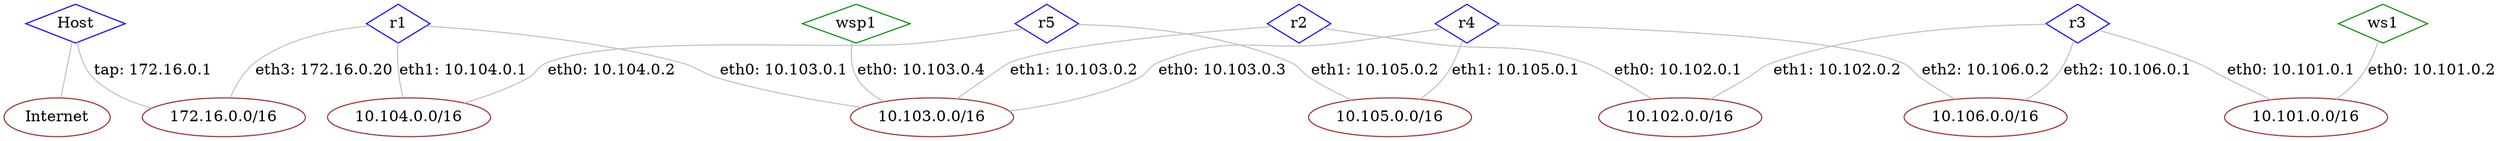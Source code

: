 graph G {
edge [len=1.5];
node [shape=diamond, color="green4"];
Host [color="blue"];
r1 [color="blue"];
r2 [color="blue"];
r3 [color="blue"];
r4 [color="blue"];
r5 [color="blue"];
ws1;
wsp1;
node [shape=ellipse, color="brown"];
lan6 [label="10.106.0.0/16"];
lan5 [label="10.105.0.0/16"];
lan3 [label="10.103.0.0/16"];
lan5 [label="10.105.0.0/16"];
lan4 [label="10.104.0.0/16"];
lan3 [label="10.103.0.0/16"];
tap [label="172.16.0.0/16"];
lan4 [label="10.104.0.0/16"];
lan3 [label="10.103.0.0/16"];
lan3 [label="10.103.0.0/16"];
lan2 [label="10.102.0.0/16"];
lan6 [label="10.106.0.0/16"];
lan2 [label="10.102.0.0/16"];
lan1 [label="10.101.0.0/16"];
lan1 [label="10.101.0.0/16"];
Internet [label="Internet"];
tap [label="172.16.0.0/16"];
Host -- Internet [color="gray"];
Host -- tap [label="tap: 172.16.0.1", color="gray"];
r1 -- tap [label="eth3: 172.16.0.20", color="gray"];
r1 -- lan4 [label="eth1: 10.104.0.1", color="gray"];
r1 -- lan3 [label="eth0: 10.103.0.1", color="gray"];
r2 -- lan3 [label="eth1: 10.103.0.2", color="gray"];
r2 -- lan2 [label="eth0: 10.102.0.1", color="gray"];
r3 -- lan6 [label="eth2: 10.106.0.1", color="gray"];
r3 -- lan2 [label="eth1: 10.102.0.2", color="gray"];
r3 -- lan1 [label="eth0: 10.101.0.1", color="gray"];
r4 -- lan6 [label="eth2: 10.106.0.2", color="gray"];
r4 -- lan5 [label="eth1: 10.105.0.1", color="gray"];
r4 -- lan3 [label="eth0: 10.103.0.3", color="gray"];
r5 -- lan5 [label="eth1: 10.105.0.2", color="gray"];
r5 -- lan4 [label="eth0: 10.104.0.2", color="gray"];
ws1 -- lan1 [label="eth0: 10.101.0.2", color="gray"];
wsp1 -- lan3 [label="eth0: 10.103.0.4", color="gray"];
}
